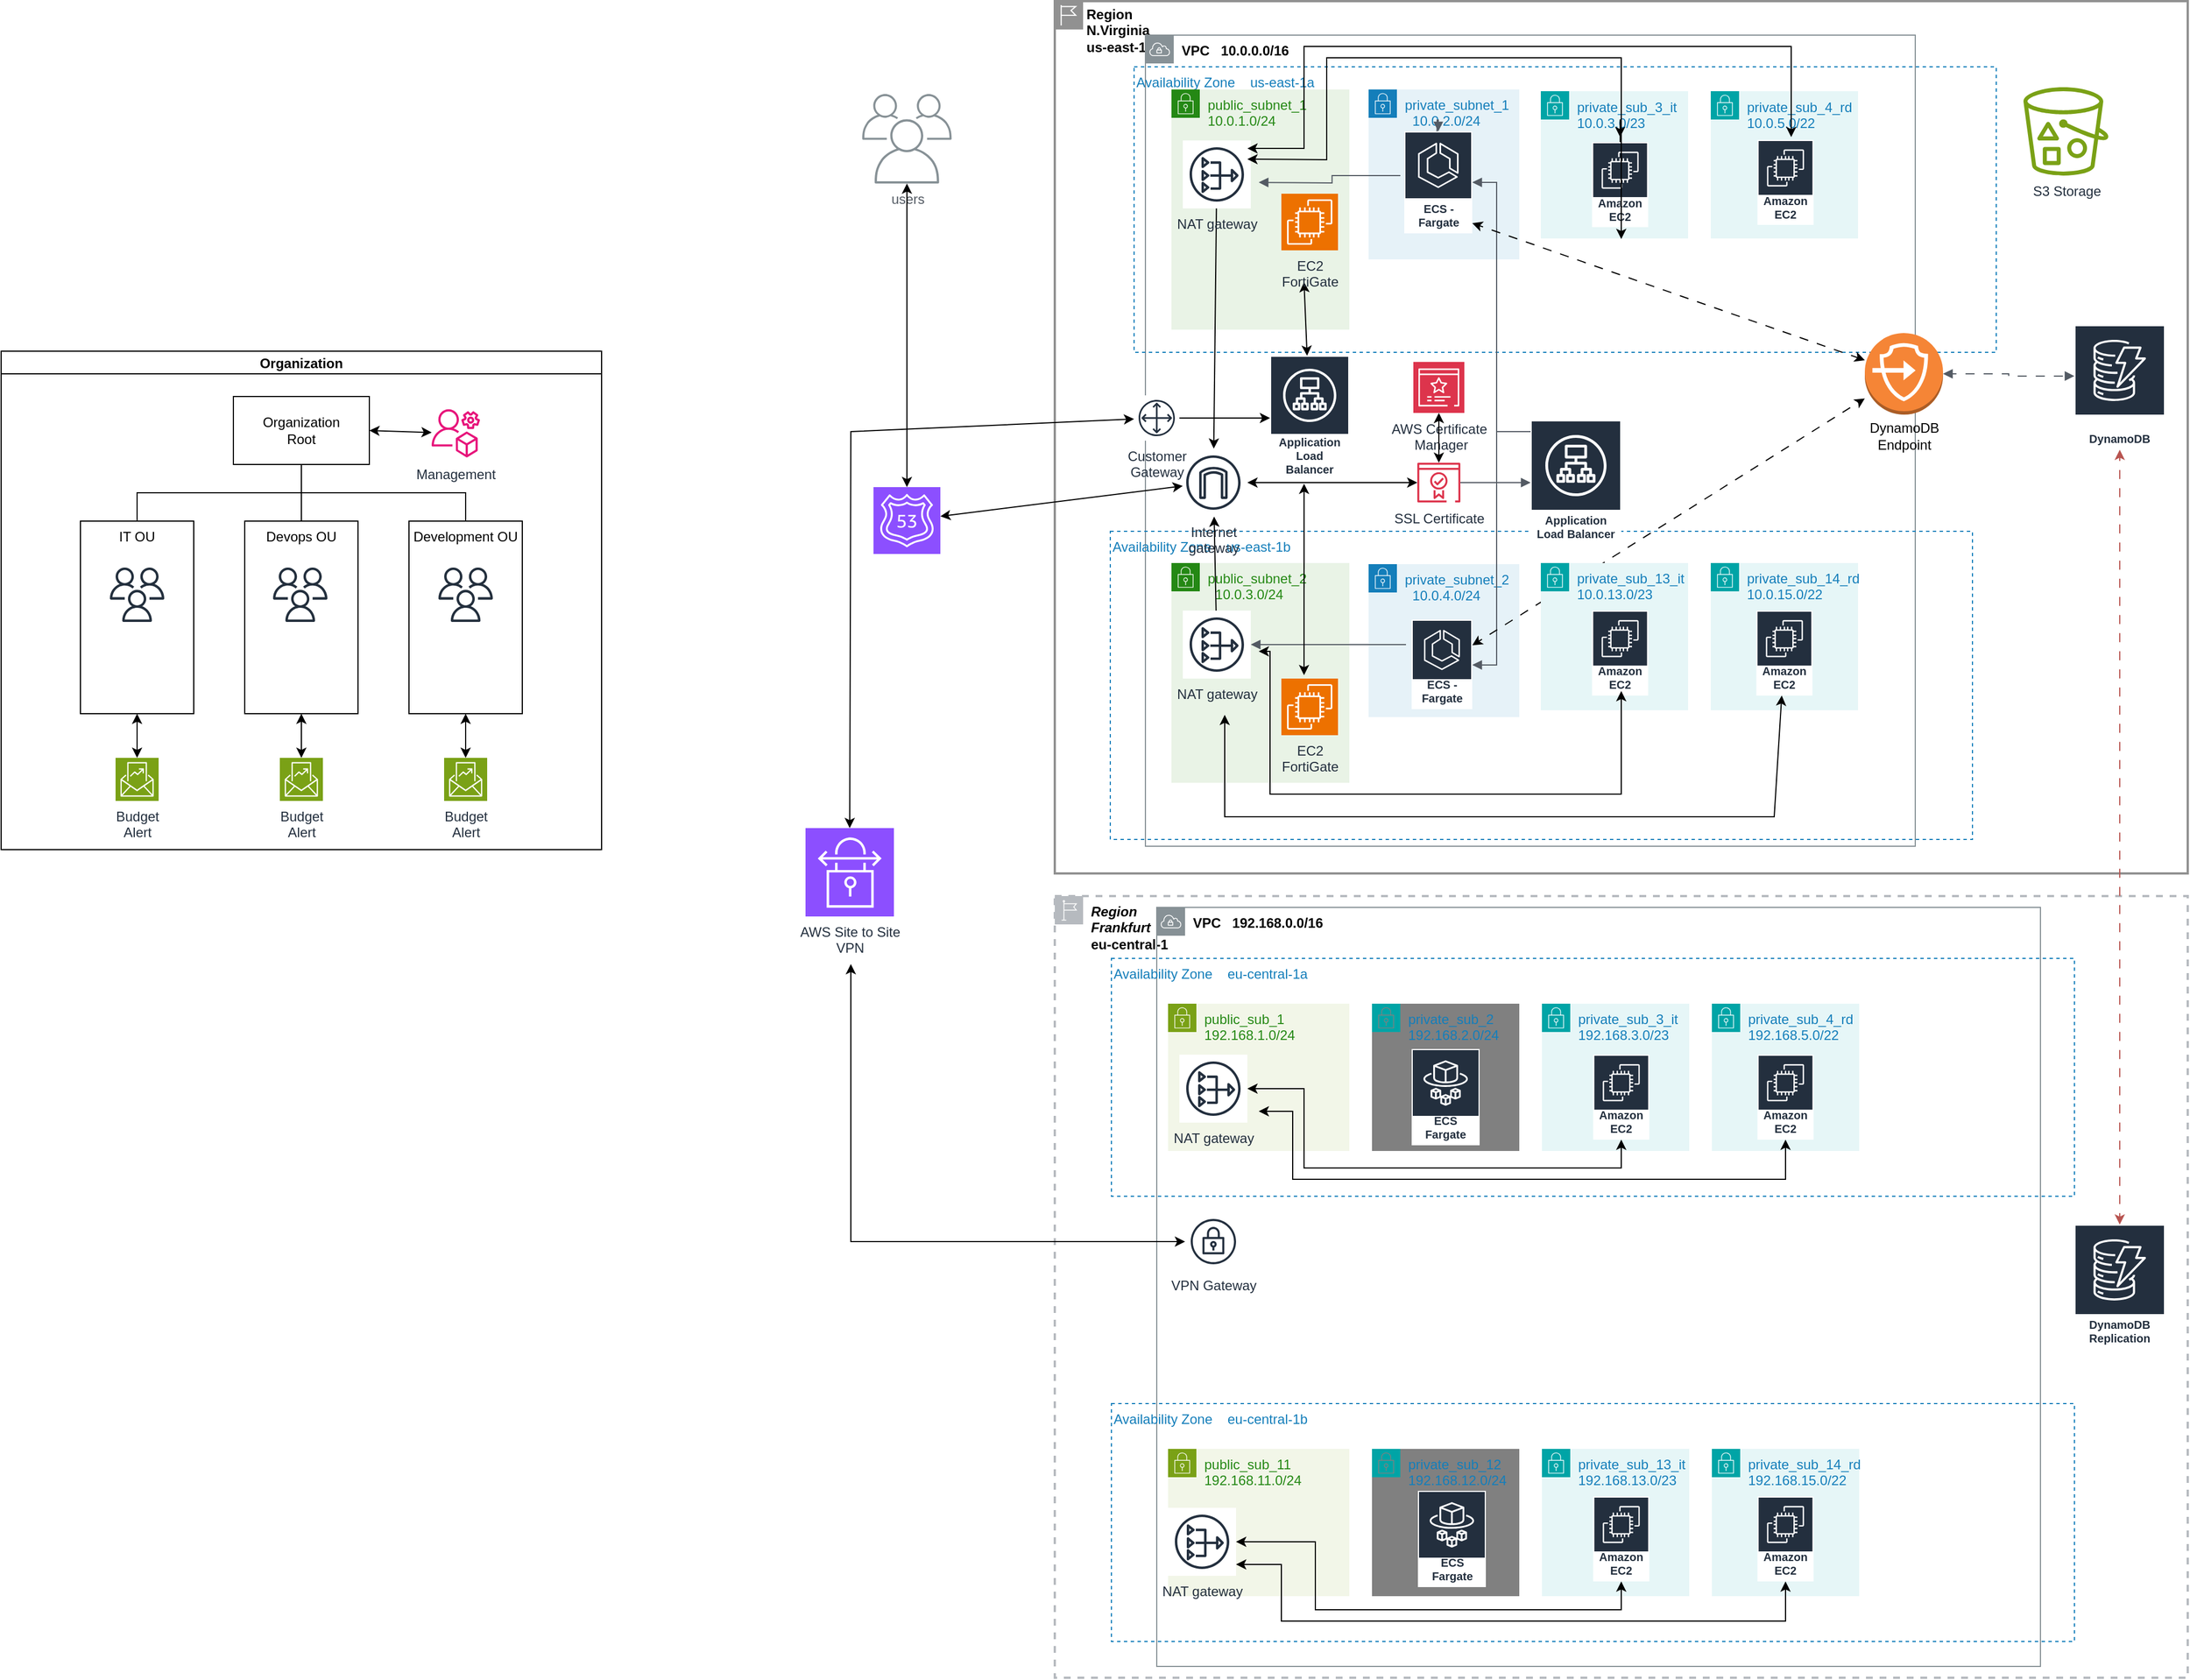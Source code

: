 <mxfile version="24.7.17">
  <diagram name="Page-1" id="aCf4mz3CWXnx07u85e5F">
    <mxGraphModel dx="3771" dy="522" grid="1" gridSize="10" guides="1" tooltips="1" connect="1" arrows="1" fold="1" page="1" pageScale="1" pageWidth="827" pageHeight="583" math="0" shadow="0">
      <root>
        <mxCell id="0" />
        <mxCell id="1" parent="0" />
        <mxCell id="VjsCKAV40tYy3i-xvCUT-1" value="&lt;i style=&quot;&quot;&gt;&lt;font color=&quot;#000000&quot;&gt;&lt;b&gt;Region&lt;/b&gt;&lt;/font&gt;&lt;/i&gt;&lt;div&gt;&lt;font color=&quot;#000000&quot;&gt;&lt;b&gt;&lt;i&gt;Frankfurt&lt;br&gt;&lt;/i&gt;&lt;/b&gt;&lt;/font&gt;&lt;div&gt;&lt;font color=&quot;#000000&quot;&gt;&lt;b&gt;eu-central-1&lt;/b&gt;&lt;/font&gt;&lt;/div&gt;&lt;/div&gt;" style="sketch=0;outlineConnect=0;gradientColor=none;html=1;whiteSpace=wrap;fontSize=12;fontStyle=0;shape=mxgraph.aws4.group;grIcon=mxgraph.aws4.group_region;strokeColor=#B6BABF;fillColor=none;verticalAlign=top;align=left;spacingLeft=30;fontColor=#B6BABF;dashed=1;strokeWidth=2;" parent="1" vertex="1">
          <mxGeometry x="-1000" y="800" width="1000" height="690" as="geometry" />
        </mxCell>
        <mxCell id="PfG5eAzSUqIu82yOrAkZ-3" value="&lt;font color=&quot;#000000&quot;&gt;&lt;b&gt;VPC&amp;nbsp; &amp;nbsp;192.168.0.0/16&lt;/b&gt;&lt;/font&gt;" style="sketch=0;outlineConnect=0;gradientColor=none;html=1;whiteSpace=wrap;fontSize=12;fontStyle=0;shape=mxgraph.aws4.group;grIcon=mxgraph.aws4.group_vpc;strokeColor=#879196;fillColor=none;verticalAlign=top;align=left;spacingLeft=30;fontColor=#879196;dashed=0;" parent="1" vertex="1">
          <mxGeometry x="-910" y="810" width="780" height="670" as="geometry" />
        </mxCell>
        <mxCell id="C3LEZmclD4hV7QYWi0aZ-1" value="&lt;b&gt;Region&lt;/b&gt;&lt;div&gt;&lt;b&gt;N.Virginia&lt;/b&gt;&lt;/div&gt;&lt;div&gt;&lt;b&gt;us-east-1&lt;/b&gt;&lt;/div&gt;" style="shape=mxgraph.ibm.box;prType=region;fontStyle=0;verticalAlign=top;align=left;spacingLeft=32;spacingTop=4;fillColor=none;rounded=0;whiteSpace=wrap;html=1;strokeColor=#919191;strokeWidth=2;dashed=0;container=1;spacing=-4;collapsible=0;expand=0;recursiveResize=0;movable=1;" parent="1" vertex="1">
          <mxGeometry x="-1000" y="10" width="1000" height="770" as="geometry" />
        </mxCell>
        <mxCell id="PfG5eAzSUqIu82yOrAkZ-2" value="&lt;font color=&quot;#000000&quot;&gt;&lt;b&gt;VPC&amp;nbsp; &amp;nbsp;10.0.0.0/16&lt;/b&gt;&lt;/font&gt;" style="sketch=0;outlineConnect=0;gradientColor=none;html=1;whiteSpace=wrap;fontSize=12;fontStyle=0;shape=mxgraph.aws4.group;grIcon=mxgraph.aws4.group_vpc;strokeColor=#879196;fillColor=none;verticalAlign=top;align=left;spacingLeft=30;fontColor=#879196;dashed=0;" parent="C3LEZmclD4hV7QYWi0aZ-1" vertex="1">
          <mxGeometry x="80" y="30" width="679.5" height="716" as="geometry" />
        </mxCell>
        <mxCell id="xbgLvKlb90F9djh4Yrgw-6" value="Availability Zone&amp;nbsp; &amp;nbsp;&amp;nbsp;us-east-1a" style="fillColor=none;strokeColor=#147EBA;dashed=1;verticalAlign=top;fontStyle=0;fontColor=#147EBA;whiteSpace=wrap;html=1;align=left;" parent="C3LEZmclD4hV7QYWi0aZ-1" vertex="1">
          <mxGeometry x="70" y="58" width="761" height="252" as="geometry" />
        </mxCell>
        <mxCell id="xbgLvKlb90F9djh4Yrgw-5" value="Availability Zone&amp;nbsp; &amp;nbsp;&amp;nbsp;us-east-1b" style="fillColor=none;strokeColor=#147EBA;dashed=1;verticalAlign=top;fontStyle=0;fontColor=#147EBA;whiteSpace=wrap;html=1;align=left;" parent="C3LEZmclD4hV7QYWi0aZ-1" vertex="1">
          <mxGeometry x="49" y="468" width="761" height="272" as="geometry" />
        </mxCell>
        <mxCell id="C3LEZmclD4hV7QYWi0aZ-3" value="Internet&#xa;gateway" style="sketch=0;outlineConnect=0;fontColor=#232F3E;gradientColor=none;strokeColor=#232F3E;fillColor=#ffffff;dashed=0;verticalLabelPosition=bottom;verticalAlign=top;align=center;html=1;fontSize=12;fontStyle=0;aspect=fixed;shape=mxgraph.aws4.resourceIcon;resIcon=mxgraph.aws4.internet_gateway;" parent="C3LEZmclD4hV7QYWi0aZ-1" vertex="1">
          <mxGeometry x="110" y="395" width="60" height="60" as="geometry" />
        </mxCell>
        <mxCell id="C3LEZmclD4hV7QYWi0aZ-4" value="Application Load Balancer" style="sketch=0;outlineConnect=0;fontColor=#232F3E;gradientColor=none;strokeColor=#ffffff;fillColor=#232F3E;dashed=0;verticalLabelPosition=middle;verticalAlign=bottom;align=center;html=1;whiteSpace=wrap;fontSize=10;fontStyle=1;spacing=3;shape=mxgraph.aws4.productIcon;prIcon=mxgraph.aws4.application_load_balancer;" parent="C3LEZmclD4hV7QYWi0aZ-1" vertex="1">
          <mxGeometry x="420" y="370.0" width="80" height="110" as="geometry" />
        </mxCell>
        <mxCell id="C3LEZmclD4hV7QYWi0aZ-5" value="public_subnet_1&amp;nbsp; &amp;nbsp; 10.0.1.0/24" style="points=[[0,0],[0.25,0],[0.5,0],[0.75,0],[1,0],[1,0.25],[1,0.5],[1,0.75],[1,1],[0.75,1],[0.5,1],[0.25,1],[0,1],[0,0.75],[0,0.5],[0,0.25]];outlineConnect=0;gradientColor=none;html=1;whiteSpace=wrap;fontSize=12;fontStyle=0;container=1;pointerEvents=0;collapsible=0;recursiveResize=0;shape=mxgraph.aws4.group;grIcon=mxgraph.aws4.group_security_group;grStroke=0;strokeColor=#248814;fillColor=#E9F3E6;verticalAlign=top;align=left;spacingLeft=30;fontColor=#248814;dashed=0;" parent="C3LEZmclD4hV7QYWi0aZ-1" vertex="1">
          <mxGeometry x="103" y="78" width="157" height="212" as="geometry" />
        </mxCell>
        <mxCell id="C3LEZmclD4hV7QYWi0aZ-6" value="public_subnet_2&amp;nbsp; &amp;nbsp;&amp;nbsp;10.0.3.0/24" style="points=[[0,0],[0.25,0],[0.5,0],[0.75,0],[1,0],[1,0.25],[1,0.5],[1,0.75],[1,1],[0.75,1],[0.5,1],[0.25,1],[0,1],[0,0.75],[0,0.5],[0,0.25]];outlineConnect=0;gradientColor=none;html=1;whiteSpace=wrap;fontSize=12;fontStyle=0;container=1;pointerEvents=0;collapsible=0;recursiveResize=0;shape=mxgraph.aws4.group;grIcon=mxgraph.aws4.group_security_group;grStroke=0;strokeColor=#248814;fillColor=#E9F3E6;verticalAlign=top;align=left;spacingLeft=30;fontColor=#248814;dashed=0;" parent="C3LEZmclD4hV7QYWi0aZ-1" vertex="1">
          <mxGeometry x="103" y="496" width="157" height="194" as="geometry" />
        </mxCell>
        <mxCell id="uG7PctHWA6_8P8IfKlzv-1" value="EC2&lt;div&gt;FortiGate&lt;/div&gt;" style="sketch=0;points=[[0,0,0],[0.25,0,0],[0.5,0,0],[0.75,0,0],[1,0,0],[0,1,0],[0.25,1,0],[0.5,1,0],[0.75,1,0],[1,1,0],[0,0.25,0],[0,0.5,0],[0,0.75,0],[1,0.25,0],[1,0.5,0],[1,0.75,0]];outlineConnect=0;fontColor=#232F3E;fillColor=#ED7100;strokeColor=#ffffff;dashed=0;verticalLabelPosition=bottom;verticalAlign=top;align=center;html=1;fontSize=12;fontStyle=0;aspect=fixed;shape=mxgraph.aws4.resourceIcon;resIcon=mxgraph.aws4.ec2;" parent="C3LEZmclD4hV7QYWi0aZ-6" vertex="1">
          <mxGeometry x="97" y="102" width="50" height="50" as="geometry" />
        </mxCell>
        <mxCell id="C3LEZmclD4hV7QYWi0aZ-9" value="private_subnet_1&amp;nbsp; &amp;nbsp;&amp;nbsp;10.0.2.0/24" style="points=[[0,0],[0.25,0],[0.5,0],[0.75,0],[1,0],[1,0.25],[1,0.5],[1,0.75],[1,1],[0.75,1],[0.5,1],[0.25,1],[0,1],[0,0.75],[0,0.5],[0,0.25]];outlineConnect=0;gradientColor=none;html=1;whiteSpace=wrap;fontSize=12;fontStyle=0;container=1;pointerEvents=0;collapsible=0;recursiveResize=0;shape=mxgraph.aws4.group;grIcon=mxgraph.aws4.group_security_group;grStroke=0;strokeColor=#147EBA;fillColor=#E6F2F8;verticalAlign=top;align=left;spacingLeft=30;fontColor=#147EBA;dashed=0;" parent="C3LEZmclD4hV7QYWi0aZ-1" vertex="1">
          <mxGeometry x="277" y="78" width="133" height="150" as="geometry" />
        </mxCell>
        <mxCell id="C3LEZmclD4hV7QYWi0aZ-24" value="" style="edgeStyle=orthogonalEdgeStyle;html=1;endArrow=none;elbow=vertical;startArrow=block;startFill=1;strokeColor=#545B64;rounded=0;" parent="C3LEZmclD4hV7QYWi0aZ-9" source="C3LEZmclD4hV7QYWi0aZ-10" edge="1">
          <mxGeometry width="100" relative="1" as="geometry">
            <mxPoint x="-90" y="64.5" as="sourcePoint" />
            <mxPoint x="60" y="64.5" as="targetPoint" />
            <Array as="points" />
          </mxGeometry>
        </mxCell>
        <mxCell id="C3LEZmclD4hV7QYWi0aZ-10" value="ECS - Fargate" style="sketch=0;outlineConnect=0;fontColor=#232F3E;gradientColor=none;strokeColor=#ffffff;fillColor=#232F3E;dashed=0;verticalLabelPosition=middle;verticalAlign=bottom;align=center;html=1;whiteSpace=wrap;fontSize=10;fontStyle=1;spacing=3;shape=mxgraph.aws4.productIcon;prIcon=mxgraph.aws4.ecs;" parent="C3LEZmclD4hV7QYWi0aZ-9" vertex="1">
          <mxGeometry x="31.5" y="37" width="60" height="90" as="geometry" />
        </mxCell>
        <mxCell id="C3LEZmclD4hV7QYWi0aZ-11" value="DynamoDB" style="sketch=0;outlineConnect=0;fontColor=#232F3E;gradientColor=none;strokeColor=#ffffff;fillColor=#232F3E;dashed=0;verticalLabelPosition=middle;verticalAlign=bottom;align=center;html=1;whiteSpace=wrap;fontSize=10;fontStyle=1;spacing=3;shape=mxgraph.aws4.productIcon;prIcon=mxgraph.aws4.dynamodb;" parent="C3LEZmclD4hV7QYWi0aZ-1" vertex="1">
          <mxGeometry x="900" y="286" width="80" height="110" as="geometry" />
        </mxCell>
        <mxCell id="C3LEZmclD4hV7QYWi0aZ-14" value="" style="group" parent="C3LEZmclD4hV7QYWi0aZ-1" vertex="1" connectable="0">
          <mxGeometry x="715" y="293" width="69" height="106" as="geometry" />
        </mxCell>
        <mxCell id="C3LEZmclD4hV7QYWi0aZ-12" value="" style="outlineConnect=0;dashed=0;verticalLabelPosition=bottom;verticalAlign=top;align=center;html=1;shape=mxgraph.aws3.endpoints;fillColor=#F58536;gradientColor=none;" parent="C3LEZmclD4hV7QYWi0aZ-14" vertex="1">
          <mxGeometry width="69" height="72" as="geometry" />
        </mxCell>
        <mxCell id="C3LEZmclD4hV7QYWi0aZ-13" value="DynamoDB Endpoint" style="text;html=1;strokeColor=none;fillColor=none;align=center;verticalAlign=middle;whiteSpace=wrap;rounded=0;" parent="C3LEZmclD4hV7QYWi0aZ-14" vertex="1">
          <mxGeometry x="4.5" y="76" width="60" height="30" as="geometry" />
        </mxCell>
        <mxCell id="C3LEZmclD4hV7QYWi0aZ-15" value="private_subnet_2&amp;nbsp; &amp;nbsp;&amp;nbsp;10.0.4.0/24" style="points=[[0,0],[0.25,0],[0.5,0],[0.75,0],[1,0],[1,0.25],[1,0.5],[1,0.75],[1,1],[0.75,1],[0.5,1],[0.25,1],[0,1],[0,0.75],[0,0.5],[0,0.25]];outlineConnect=0;gradientColor=none;html=1;whiteSpace=wrap;fontSize=12;fontStyle=0;container=1;pointerEvents=0;collapsible=0;recursiveResize=0;shape=mxgraph.aws4.group;grIcon=mxgraph.aws4.group_security_group;grStroke=0;strokeColor=#147EBA;fillColor=#E6F2F8;verticalAlign=top;align=left;spacingLeft=30;fontColor=#147EBA;dashed=0;" parent="C3LEZmclD4hV7QYWi0aZ-1" vertex="1">
          <mxGeometry x="277" y="497" width="133" height="135" as="geometry" />
        </mxCell>
        <mxCell id="C3LEZmclD4hV7QYWi0aZ-16" value="ECS - Fargate" style="sketch=0;outlineConnect=0;fontColor=#232F3E;gradientColor=none;strokeColor=#ffffff;fillColor=#232F3E;dashed=0;verticalLabelPosition=middle;verticalAlign=bottom;align=center;html=1;whiteSpace=wrap;fontSize=10;fontStyle=1;spacing=3;shape=mxgraph.aws4.productIcon;prIcon=mxgraph.aws4.ecs;" parent="C3LEZmclD4hV7QYWi0aZ-15" vertex="1">
          <mxGeometry x="38" y="49" width="53.5" height="79" as="geometry" />
        </mxCell>
        <mxCell id="C3LEZmclD4hV7QYWi0aZ-19" value="" style="edgeStyle=orthogonalEdgeStyle;html=1;endArrow=block;elbow=vertical;startArrow=none;endFill=1;strokeColor=#545B64;rounded=0;" parent="C3LEZmclD4hV7QYWi0aZ-1" source="xbgLvKlb90F9djh4Yrgw-1" target="C3LEZmclD4hV7QYWi0aZ-4" edge="1">
          <mxGeometry width="100" relative="1" as="geometry">
            <mxPoint x="230" y="283" as="sourcePoint" />
            <mxPoint x="190" y="270" as="targetPoint" />
          </mxGeometry>
        </mxCell>
        <mxCell id="C3LEZmclD4hV7QYWi0aZ-20" value="" style="edgeStyle=orthogonalEdgeStyle;html=1;endArrow=block;elbow=vertical;startArrow=none;endFill=1;strokeColor=#545B64;rounded=0;" parent="C3LEZmclD4hV7QYWi0aZ-1" source="C3LEZmclD4hV7QYWi0aZ-4" target="C3LEZmclD4hV7QYWi0aZ-10" edge="1">
          <mxGeometry width="100" relative="1" as="geometry">
            <mxPoint x="280" y="269.5" as="sourcePoint" />
            <mxPoint x="380" y="269.5" as="targetPoint" />
            <Array as="points">
              <mxPoint x="390" y="380" />
              <mxPoint x="390" y="160" />
            </Array>
          </mxGeometry>
        </mxCell>
        <mxCell id="C3LEZmclD4hV7QYWi0aZ-21" value="" style="edgeStyle=orthogonalEdgeStyle;html=1;endArrow=block;elbow=vertical;startArrow=none;endFill=1;strokeColor=#545B64;rounded=0;" parent="C3LEZmclD4hV7QYWi0aZ-1" source="C3LEZmclD4hV7QYWi0aZ-4" target="C3LEZmclD4hV7QYWi0aZ-16" edge="1">
          <mxGeometry width="100" relative="1" as="geometry">
            <mxPoint x="522.5" y="386" as="sourcePoint" />
            <mxPoint x="390" y="497" as="targetPoint" />
            <Array as="points">
              <mxPoint x="390" y="380" />
              <mxPoint x="390" y="586" />
            </Array>
          </mxGeometry>
        </mxCell>
        <mxCell id="C3LEZmclD4hV7QYWi0aZ-23" value="" style="edgeStyle=orthogonalEdgeStyle;html=1;endArrow=none;elbow=vertical;startArrow=block;startFill=1;strokeColor=#545B64;rounded=0;" parent="C3LEZmclD4hV7QYWi0aZ-1" source="C3LEZmclD4hV7QYWi0aZ-8" edge="1">
          <mxGeometry width="100" relative="1" as="geometry">
            <mxPoint x="248" y="568" as="sourcePoint" />
            <mxPoint x="310" y="568" as="targetPoint" />
            <Array as="points" />
          </mxGeometry>
        </mxCell>
        <mxCell id="C3LEZmclD4hV7QYWi0aZ-29" value="" style="endArrow=classic;startArrow=classic;html=1;rounded=0;flowAnimation=1;" parent="C3LEZmclD4hV7QYWi0aZ-1" source="C3LEZmclD4hV7QYWi0aZ-16" target="C3LEZmclD4hV7QYWi0aZ-12" edge="1">
          <mxGeometry width="50" height="50" relative="1" as="geometry">
            <mxPoint x="500" y="267.5" as="sourcePoint" />
            <mxPoint x="580" y="313" as="targetPoint" />
          </mxGeometry>
        </mxCell>
        <mxCell id="C3LEZmclD4hV7QYWi0aZ-30" value="" style="edgeStyle=orthogonalEdgeStyle;html=1;endArrow=block;elbow=vertical;startArrow=block;startFill=1;endFill=1;strokeColor=#545B64;rounded=0;entryX=0;entryY=0.409;entryDx=0;entryDy=0;entryPerimeter=0;exitX=1;exitY=0.5;exitDx=0;exitDy=0;exitPerimeter=0;flowAnimation=1;" parent="C3LEZmclD4hV7QYWi0aZ-1" source="C3LEZmclD4hV7QYWi0aZ-12" target="C3LEZmclD4hV7QYWi0aZ-11" edge="1">
          <mxGeometry width="100" relative="1" as="geometry">
            <mxPoint x="640" y="290" as="sourcePoint" />
            <mxPoint x="700" y="290" as="targetPoint" />
          </mxGeometry>
        </mxCell>
        <mxCell id="C3LEZmclD4hV7QYWi0aZ-28" value="" style="endArrow=classic;startArrow=classic;html=1;rounded=0;exitX=1;exitY=0.9;exitDx=0;exitDy=0;exitPerimeter=0;flowAnimation=1;" parent="C3LEZmclD4hV7QYWi0aZ-1" source="C3LEZmclD4hV7QYWi0aZ-10" target="C3LEZmclD4hV7QYWi0aZ-12" edge="1">
          <mxGeometry width="50" height="50" relative="1" as="geometry">
            <mxPoint x="490" y="220" as="sourcePoint" />
            <mxPoint x="540" y="170" as="targetPoint" />
          </mxGeometry>
        </mxCell>
        <mxCell id="C3LEZmclD4hV7QYWi0aZ-27" value="" style="endArrow=classic;html=1;rounded=0;" parent="C3LEZmclD4hV7QYWi0aZ-1" source="C3LEZmclD4hV7QYWi0aZ-8" target="C3LEZmclD4hV7QYWi0aZ-3" edge="1">
          <mxGeometry width="50" height="50" relative="1" as="geometry">
            <mxPoint x="200" y="410" as="sourcePoint" />
            <mxPoint x="250" y="360" as="targetPoint" />
          </mxGeometry>
        </mxCell>
        <mxCell id="C3LEZmclD4hV7QYWi0aZ-26" value="" style="endArrow=classic;html=1;rounded=0;" parent="C3LEZmclD4hV7QYWi0aZ-1" source="C3LEZmclD4hV7QYWi0aZ-7" target="C3LEZmclD4hV7QYWi0aZ-3" edge="1">
          <mxGeometry width="50" height="50" relative="1" as="geometry">
            <mxPoint x="200" y="166.25" as="sourcePoint" />
            <mxPoint x="110" y="143.75" as="targetPoint" />
          </mxGeometry>
        </mxCell>
        <mxCell id="xbgLvKlb90F9djh4Yrgw-1" value="SSL Certificate" style="sketch=0;outlineConnect=0;fontColor=#232F3E;gradientColor=none;fillColor=#DD344C;strokeColor=none;dashed=0;verticalLabelPosition=bottom;verticalAlign=top;align=center;html=1;fontSize=12;fontStyle=0;aspect=fixed;pointerEvents=1;shape=mxgraph.aws4.certificate_manager_2;" parent="C3LEZmclD4hV7QYWi0aZ-1" vertex="1">
          <mxGeometry x="320" y="407.46" width="38" height="35.08" as="geometry" />
        </mxCell>
        <mxCell id="xbgLvKlb90F9djh4Yrgw-3" value="" style="endArrow=classic;startArrow=classic;html=1;rounded=0;" parent="C3LEZmclD4hV7QYWi0aZ-1" source="xbgLvKlb90F9djh4Yrgw-1" target="C3LEZmclD4hV7QYWi0aZ-3" edge="1">
          <mxGeometry width="50" height="50" relative="1" as="geometry">
            <mxPoint x="120" y="355" as="sourcePoint" />
            <mxPoint x="-20" y="675" as="targetPoint" />
          </mxGeometry>
        </mxCell>
        <mxCell id="xbgLvKlb90F9djh4Yrgw-2" value="AWS Certificate&lt;div&gt;&amp;nbsp;Manager&lt;/div&gt;" style="sketch=0;points=[[0,0,0],[0.25,0,0],[0.5,0,0],[0.75,0,0],[1,0,0],[0,1,0],[0.25,1,0],[0.5,1,0],[0.75,1,0],[1,1,0],[0,0.25,0],[0,0.5,0],[0,0.75,0],[1,0.25,0],[1,0.5,0],[1,0.75,0]];outlineConnect=0;fontColor=#232F3E;fillColor=#DD344C;strokeColor=#ffffff;dashed=0;verticalLabelPosition=bottom;verticalAlign=top;align=center;html=1;fontSize=12;fontStyle=0;aspect=fixed;shape=mxgraph.aws4.resourceIcon;resIcon=mxgraph.aws4.certificate_manager_3;" parent="C3LEZmclD4hV7QYWi0aZ-1" vertex="1">
          <mxGeometry x="316.5" y="318.5" width="45" height="45" as="geometry" />
        </mxCell>
        <mxCell id="xbgLvKlb90F9djh4Yrgw-4" value="" style="endArrow=classic;startArrow=classic;html=1;rounded=0;" parent="C3LEZmclD4hV7QYWi0aZ-1" source="xbgLvKlb90F9djh4Yrgw-2" target="xbgLvKlb90F9djh4Yrgw-1" edge="1">
          <mxGeometry width="50" height="50" relative="1" as="geometry">
            <mxPoint x="409" y="458" as="sourcePoint" />
            <mxPoint x="459" y="408" as="targetPoint" />
          </mxGeometry>
        </mxCell>
        <mxCell id="VjsCKAV40tYy3i-xvCUT-4" value="S3 Storage" style="sketch=0;outlineConnect=0;fontColor=#232F3E;gradientColor=none;fillColor=#7AA116;strokeColor=none;dashed=0;verticalLabelPosition=bottom;verticalAlign=top;align=center;html=1;fontSize=12;fontStyle=0;aspect=fixed;pointerEvents=1;shape=mxgraph.aws4.bucket_with_objects;" parent="C3LEZmclD4hV7QYWi0aZ-1" vertex="1">
          <mxGeometry x="855" y="76" width="75" height="78" as="geometry" />
        </mxCell>
        <mxCell id="C3LEZmclD4hV7QYWi0aZ-7" value="NAT gateway" style="sketch=0;outlineConnect=0;fontColor=#232F3E;gradientColor=none;strokeColor=#232F3E;fillColor=#ffffff;dashed=0;verticalLabelPosition=bottom;verticalAlign=top;align=center;html=1;fontSize=12;fontStyle=0;aspect=fixed;shape=mxgraph.aws4.resourceIcon;resIcon=mxgraph.aws4.nat_gateway;" parent="C3LEZmclD4hV7QYWi0aZ-1" vertex="1">
          <mxGeometry x="113" y="123" width="60" height="60" as="geometry" />
        </mxCell>
        <mxCell id="C3LEZmclD4hV7QYWi0aZ-8" value="NAT gateway" style="sketch=0;outlineConnect=0;fontColor=#232F3E;gradientColor=none;strokeColor=#232F3E;fillColor=#ffffff;dashed=0;verticalLabelPosition=bottom;verticalAlign=top;align=center;html=1;fontSize=12;fontStyle=0;aspect=fixed;shape=mxgraph.aws4.resourceIcon;resIcon=mxgraph.aws4.nat_gateway;" parent="C3LEZmclD4hV7QYWi0aZ-1" vertex="1">
          <mxGeometry x="113" y="538" width="60" height="60" as="geometry" />
        </mxCell>
        <mxCell id="PfG5eAzSUqIu82yOrAkZ-40" value="" style="edgeStyle=orthogonalEdgeStyle;html=1;endArrow=none;elbow=vertical;startArrow=block;startFill=1;strokeColor=#545B64;rounded=0;entryX=-0.058;entryY=0.433;entryDx=0;entryDy=0;entryPerimeter=0;" parent="C3LEZmclD4hV7QYWi0aZ-1" target="C3LEZmclD4hV7QYWi0aZ-10" edge="1">
          <mxGeometry width="100" relative="1" as="geometry">
            <mxPoint x="180" y="160" as="sourcePoint" />
            <mxPoint x="-386" y="264.5" as="targetPoint" />
            <Array as="points" />
          </mxGeometry>
        </mxCell>
        <mxCell id="PfG5eAzSUqIu82yOrAkZ-41" value="private_&lt;span style=&quot;background-color: initial;&quot;&gt;sub_3_it&lt;/span&gt;&lt;div&gt;&lt;span style=&quot;background-color: initial;&quot;&gt;10.0.3.0/23&lt;/span&gt;&lt;/div&gt;" style="points=[[0,0],[0.25,0],[0.5,0],[0.75,0],[1,0],[1,0.25],[1,0.5],[1,0.75],[1,1],[0.75,1],[0.5,1],[0.25,1],[0,1],[0,0.75],[0,0.5],[0,0.25]];outlineConnect=0;gradientColor=none;html=1;whiteSpace=wrap;fontSize=12;fontStyle=0;container=1;pointerEvents=0;collapsible=0;recursiveResize=0;shape=mxgraph.aws4.group;grIcon=mxgraph.aws4.group_security_group;grStroke=0;strokeColor=#00A4A6;fillColor=#E6F6F7;verticalAlign=top;align=left;spacingLeft=30;fontColor=#147EBA;dashed=0;" parent="C3LEZmclD4hV7QYWi0aZ-1" vertex="1">
          <mxGeometry x="429" y="79.5" width="130" height="130" as="geometry" />
        </mxCell>
        <mxCell id="q57FI48n1KO1iqumZ_LE-8" style="edgeStyle=orthogonalEdgeStyle;rounded=0;orthogonalLoop=1;jettySize=auto;html=1;" parent="PfG5eAzSUqIu82yOrAkZ-41" source="PfG5eAzSUqIu82yOrAkZ-42" edge="1">
          <mxGeometry relative="1" as="geometry">
            <mxPoint x="70" y="40.5" as="targetPoint" />
          </mxGeometry>
        </mxCell>
        <mxCell id="PfG5eAzSUqIu82yOrAkZ-42" value="Amazon EC2" style="sketch=0;outlineConnect=0;fontColor=#232F3E;gradientColor=none;strokeColor=#ffffff;fillColor=#232F3E;dashed=0;verticalLabelPosition=middle;verticalAlign=bottom;align=center;html=1;whiteSpace=wrap;fontSize=10;fontStyle=1;spacing=3;shape=mxgraph.aws4.productIcon;prIcon=mxgraph.aws4.ec2;" parent="PfG5eAzSUqIu82yOrAkZ-41" vertex="1">
          <mxGeometry x="45.25" y="45" width="49.5" height="75" as="geometry" />
        </mxCell>
        <mxCell id="PfG5eAzSUqIu82yOrAkZ-43" value="private_&lt;span style=&quot;background-color: initial;&quot;&gt;sub_4_rd&lt;/span&gt;&lt;div&gt;&lt;span style=&quot;background-color: initial;&quot;&gt;10.0.5.0/22&lt;/span&gt;&lt;/div&gt;" style="points=[[0,0],[0.25,0],[0.5,0],[0.75,0],[1,0],[1,0.25],[1,0.5],[1,0.75],[1,1],[0.75,1],[0.5,1],[0.25,1],[0,1],[0,0.75],[0,0.5],[0,0.25]];outlineConnect=0;gradientColor=none;html=1;whiteSpace=wrap;fontSize=12;fontStyle=0;container=1;pointerEvents=0;collapsible=0;recursiveResize=0;shape=mxgraph.aws4.group;grIcon=mxgraph.aws4.group_security_group;grStroke=0;strokeColor=#00A4A6;fillColor=#E6F6F7;verticalAlign=top;align=left;spacingLeft=30;fontColor=#147EBA;dashed=0;" parent="C3LEZmclD4hV7QYWi0aZ-1" vertex="1">
          <mxGeometry x="579" y="79.5" width="130" height="130" as="geometry" />
        </mxCell>
        <mxCell id="PfG5eAzSUqIu82yOrAkZ-56" value="Amazon EC2" style="sketch=0;outlineConnect=0;fontColor=#232F3E;gradientColor=none;strokeColor=#ffffff;fillColor=#232F3E;dashed=0;verticalLabelPosition=middle;verticalAlign=bottom;align=center;html=1;whiteSpace=wrap;fontSize=10;fontStyle=1;spacing=3;shape=mxgraph.aws4.productIcon;prIcon=mxgraph.aws4.ec2;" parent="PfG5eAzSUqIu82yOrAkZ-43" vertex="1">
          <mxGeometry x="41.25" y="43" width="49.5" height="75" as="geometry" />
        </mxCell>
        <mxCell id="PfG5eAzSUqIu82yOrAkZ-44" value="private_sub_13_it&lt;div&gt;10.0.13.0/23&lt;/div&gt;" style="points=[[0,0],[0.25,0],[0.5,0],[0.75,0],[1,0],[1,0.25],[1,0.5],[1,0.75],[1,1],[0.75,1],[0.5,1],[0.25,1],[0,1],[0,0.75],[0,0.5],[0,0.25]];outlineConnect=0;gradientColor=none;html=1;whiteSpace=wrap;fontSize=12;fontStyle=0;container=1;pointerEvents=0;collapsible=0;recursiveResize=0;shape=mxgraph.aws4.group;grIcon=mxgraph.aws4.group_security_group;grStroke=0;strokeColor=#00A4A6;fillColor=#E6F6F7;verticalAlign=top;align=left;spacingLeft=30;fontColor=#147EBA;dashed=0;" parent="C3LEZmclD4hV7QYWi0aZ-1" vertex="1">
          <mxGeometry x="429" y="496" width="130" height="130" as="geometry" />
        </mxCell>
        <mxCell id="PfG5eAzSUqIu82yOrAkZ-45" value="Amazon EC2" style="sketch=0;outlineConnect=0;fontColor=#232F3E;gradientColor=none;strokeColor=#ffffff;fillColor=#232F3E;dashed=0;verticalLabelPosition=middle;verticalAlign=bottom;align=center;html=1;whiteSpace=wrap;fontSize=10;fontStyle=1;spacing=3;shape=mxgraph.aws4.productIcon;prIcon=mxgraph.aws4.ec2;" parent="PfG5eAzSUqIu82yOrAkZ-44" vertex="1">
          <mxGeometry x="45.25" y="42" width="49.5" height="75" as="geometry" />
        </mxCell>
        <mxCell id="PfG5eAzSUqIu82yOrAkZ-46" value="private_&lt;span style=&quot;background-color: initial;&quot;&gt;sub_14_rd&lt;/span&gt;&lt;div&gt;&lt;span style=&quot;background-color: initial;&quot;&gt;10.0.15.0/22&lt;/span&gt;&lt;/div&gt;" style="points=[[0,0],[0.25,0],[0.5,0],[0.75,0],[1,0],[1,0.25],[1,0.5],[1,0.75],[1,1],[0.75,1],[0.5,1],[0.25,1],[0,1],[0,0.75],[0,0.5],[0,0.25]];outlineConnect=0;gradientColor=none;html=1;whiteSpace=wrap;fontSize=12;fontStyle=0;container=1;pointerEvents=0;collapsible=0;recursiveResize=0;shape=mxgraph.aws4.group;grIcon=mxgraph.aws4.group_security_group;grStroke=0;strokeColor=#00A4A6;fillColor=#E6F6F7;verticalAlign=top;align=left;spacingLeft=30;fontColor=#147EBA;dashed=0;" parent="C3LEZmclD4hV7QYWi0aZ-1" vertex="1">
          <mxGeometry x="579" y="496" width="130" height="130" as="geometry" />
        </mxCell>
        <mxCell id="PfG5eAzSUqIu82yOrAkZ-47" value="Amazon EC2" style="sketch=0;outlineConnect=0;fontColor=#232F3E;gradientColor=none;strokeColor=#ffffff;fillColor=#232F3E;dashed=0;verticalLabelPosition=middle;verticalAlign=bottom;align=center;html=1;whiteSpace=wrap;fontSize=10;fontStyle=1;spacing=3;shape=mxgraph.aws4.productIcon;prIcon=mxgraph.aws4.ec2;" parent="PfG5eAzSUqIu82yOrAkZ-46" vertex="1">
          <mxGeometry x="40.25" y="42" width="49.5" height="75" as="geometry" />
        </mxCell>
        <mxCell id="PfG5eAzSUqIu82yOrAkZ-49" value="Customer&lt;br&gt;Gateway" style="sketch=0;outlineConnect=0;fontColor=#232F3E;gradientColor=none;strokeColor=#232F3E;fillColor=#ffffff;dashed=0;verticalLabelPosition=bottom;verticalAlign=top;align=center;html=1;fontSize=12;fontStyle=0;aspect=fixed;shape=mxgraph.aws4.resourceIcon;resIcon=mxgraph.aws4.customer_gateway;" parent="C3LEZmclD4hV7QYWi0aZ-1" vertex="1">
          <mxGeometry x="70" y="348" width="40" height="40" as="geometry" />
        </mxCell>
        <mxCell id="05DJVi1TkWHC4ERA7Z5K-4" value="&lt;div&gt;&lt;br&gt;&lt;/div&gt;Application Load Balancer" style="sketch=0;outlineConnect=0;fontColor=#232F3E;gradientColor=none;strokeColor=#ffffff;fillColor=#232F3E;dashed=0;verticalLabelPosition=middle;verticalAlign=bottom;align=center;html=1;whiteSpace=wrap;fontSize=10;fontStyle=1;spacing=3;shape=mxgraph.aws4.productIcon;prIcon=mxgraph.aws4.application_load_balancer;" parent="C3LEZmclD4hV7QYWi0aZ-1" vertex="1">
          <mxGeometry x="190" y="313" width="70" height="110" as="geometry" />
        </mxCell>
        <mxCell id="05DJVi1TkWHC4ERA7Z5K-5" value="" style="endArrow=classic;html=1;rounded=0;exitX=1;exitY=0.5;exitDx=0;exitDy=0;exitPerimeter=0;" parent="C3LEZmclD4hV7QYWi0aZ-1" source="PfG5eAzSUqIu82yOrAkZ-49" target="05DJVi1TkWHC4ERA7Z5K-4" edge="1">
          <mxGeometry width="50" height="50" relative="1" as="geometry">
            <mxPoint x="100" y="596" as="sourcePoint" />
            <mxPoint x="150" y="366" as="targetPoint" />
          </mxGeometry>
        </mxCell>
        <mxCell id="05DJVi1TkWHC4ERA7Z5K-10" value="" style="endArrow=classic;startArrow=classic;html=1;rounded=0;entryX=0.5;entryY=1;entryDx=0;entryDy=0;entryPerimeter=0;" parent="C3LEZmclD4hV7QYWi0aZ-1" source="05DJVi1TkWHC4ERA7Z5K-4" edge="1">
          <mxGeometry width="50" height="50" relative="1" as="geometry">
            <mxPoint x="100" y="696" as="sourcePoint" />
            <mxPoint x="220" y="248" as="targetPoint" />
          </mxGeometry>
        </mxCell>
        <mxCell id="05DJVi1TkWHC4ERA7Z5K-11" value="" style="endArrow=classic;startArrow=classic;html=1;rounded=0;entryX=0.429;entryY=1.027;entryDx=0;entryDy=0;entryPerimeter=0;" parent="C3LEZmclD4hV7QYWi0aZ-1" target="05DJVi1TkWHC4ERA7Z5K-4" edge="1">
          <mxGeometry width="50" height="50" relative="1" as="geometry">
            <mxPoint x="220.005" y="595" as="sourcePoint" />
            <mxPoint x="150" y="646" as="targetPoint" />
          </mxGeometry>
        </mxCell>
        <mxCell id="uG7PctHWA6_8P8IfKlzv-2" value="EC2&lt;div&gt;FortiGate&lt;/div&gt;" style="sketch=0;points=[[0,0,0],[0.25,0,0],[0.5,0,0],[0.75,0,0],[1,0,0],[0,1,0],[0.25,1,0],[0.5,1,0],[0.75,1,0],[1,1,0],[0,0.25,0],[0,0.5,0],[0,0.75,0],[1,0.25,0],[1,0.5,0],[1,0.75,0]];outlineConnect=0;fontColor=#232F3E;fillColor=#ED7100;strokeColor=#ffffff;dashed=0;verticalLabelPosition=bottom;verticalAlign=top;align=center;html=1;fontSize=12;fontStyle=0;aspect=fixed;shape=mxgraph.aws4.resourceIcon;resIcon=mxgraph.aws4.ec2;" parent="C3LEZmclD4hV7QYWi0aZ-1" vertex="1">
          <mxGeometry x="200" y="170" width="50" height="50" as="geometry" />
        </mxCell>
        <mxCell id="q57FI48n1KO1iqumZ_LE-6" value="" style="endArrow=classic;startArrow=classic;html=1;rounded=0;exitX=0.95;exitY=0.117;exitDx=0;exitDy=0;exitPerimeter=0;" parent="C3LEZmclD4hV7QYWi0aZ-1" source="C3LEZmclD4hV7QYWi0aZ-7" edge="1">
          <mxGeometry width="50" height="50" relative="1" as="geometry">
            <mxPoint x="173" y="140" as="sourcePoint" />
            <mxPoint x="650" y="120" as="targetPoint" />
            <Array as="points">
              <mxPoint x="220" y="130" />
              <mxPoint x="220" y="40" />
              <mxPoint x="430" y="40" />
              <mxPoint x="650" y="40" />
            </Array>
          </mxGeometry>
        </mxCell>
        <mxCell id="q57FI48n1KO1iqumZ_LE-7" value="" style="endArrow=classic;startArrow=classic;html=1;rounded=0;" parent="C3LEZmclD4hV7QYWi0aZ-1" edge="1">
          <mxGeometry width="50" height="50" relative="1" as="geometry">
            <mxPoint x="170" y="139.5" as="sourcePoint" />
            <mxPoint x="500" y="210" as="targetPoint" />
            <Array as="points">
              <mxPoint x="240" y="140" />
              <mxPoint x="240" y="50" />
              <mxPoint x="500" y="50" />
            </Array>
          </mxGeometry>
        </mxCell>
        <mxCell id="q57FI48n1KO1iqumZ_LE-9" value="" style="endArrow=classic;startArrow=classic;html=1;rounded=0;" parent="C3LEZmclD4hV7QYWi0aZ-1" edge="1">
          <mxGeometry width="50" height="50" relative="1" as="geometry">
            <mxPoint x="500" y="609" as="sourcePoint" />
            <mxPoint x="180" y="574" as="targetPoint" />
            <Array as="points">
              <mxPoint x="500" y="700" />
              <mxPoint x="360" y="700" />
              <mxPoint x="190" y="700" />
              <mxPoint x="190" y="574" />
            </Array>
          </mxGeometry>
        </mxCell>
        <mxCell id="q57FI48n1KO1iqumZ_LE-10" value="" style="endArrow=classic;startArrow=classic;html=1;rounded=0;" parent="C3LEZmclD4hV7QYWi0aZ-1" source="PfG5eAzSUqIu82yOrAkZ-47" edge="1">
          <mxGeometry width="50" height="50" relative="1" as="geometry">
            <mxPoint x="635" y="685" as="sourcePoint" />
            <mxPoint x="150" y="630" as="targetPoint" />
            <Array as="points">
              <mxPoint x="635" y="720" />
              <mxPoint x="390" y="720" />
              <mxPoint x="150" y="720" />
            </Array>
          </mxGeometry>
        </mxCell>
        <mxCell id="PfG5eAzSUqIu82yOrAkZ-5" value="Availability Zone&amp;nbsp; &amp;nbsp; eu-central-1b" style="fillColor=none;strokeColor=#147EBA;dashed=1;verticalAlign=top;fontStyle=0;fontColor=#147EBA;whiteSpace=wrap;html=1;align=left;" parent="1" vertex="1">
          <mxGeometry x="-950" y="1248" width="850" height="210" as="geometry" />
        </mxCell>
        <mxCell id="PfG5eAzSUqIu82yOrAkZ-4" value="Availability Zone&amp;nbsp; &amp;nbsp; eu-central-1a" style="fillColor=none;strokeColor=#147EBA;dashed=1;verticalAlign=top;fontStyle=0;fontColor=#147EBA;whiteSpace=wrap;html=1;align=left;" parent="1" vertex="1">
          <mxGeometry x="-950" y="855" width="850" height="210" as="geometry" />
        </mxCell>
        <mxCell id="C3LEZmclD4hV7QYWi0aZ-31" value="users" style="sketch=0;outlineConnect=0;gradientColor=none;fontColor=#545B64;strokeColor=none;fillColor=#879196;dashed=0;verticalLabelPosition=bottom;verticalAlign=top;align=center;html=1;fontSize=12;fontStyle=0;aspect=fixed;shape=mxgraph.aws4.illustration_users;pointerEvents=1" parent="1" vertex="1">
          <mxGeometry x="-1170" y="92" width="79" height="79" as="geometry" />
        </mxCell>
        <mxCell id="2mT4hJTFJCS7-FjS-mQA-1" value="" style="sketch=0;points=[[0,0,0],[0.25,0,0],[0.5,0,0],[0.75,0,0],[1,0,0],[0,1,0],[0.25,1,0],[0.5,1,0],[0.75,1,0],[1,1,0],[0,0.25,0],[0,0.5,0],[0,0.75,0],[1,0.25,0],[1,0.5,0],[1,0.75,0]];outlineConnect=0;fontColor=#232F3E;fillColor=#8C4FFF;strokeColor=#ffffff;dashed=0;verticalLabelPosition=bottom;verticalAlign=top;align=center;html=1;fontSize=12;fontStyle=0;aspect=fixed;shape=mxgraph.aws4.resourceIcon;resIcon=mxgraph.aws4.route_53;" parent="1" vertex="1">
          <mxGeometry x="-1160" y="439" width="59" height="59" as="geometry" />
        </mxCell>
        <mxCell id="2mT4hJTFJCS7-FjS-mQA-2" value="" style="endArrow=classic;startArrow=classic;html=1;rounded=0;entryX=0.5;entryY=0;entryDx=0;entryDy=0;entryPerimeter=0;" parent="1" source="C3LEZmclD4hV7QYWi0aZ-31" target="2mT4hJTFJCS7-FjS-mQA-1" edge="1">
          <mxGeometry width="50" height="50" relative="1" as="geometry">
            <mxPoint x="-1251" y="242" as="sourcePoint" />
            <mxPoint x="-1191" y="317" as="targetPoint" />
          </mxGeometry>
        </mxCell>
        <mxCell id="2mT4hJTFJCS7-FjS-mQA-3" value="" style="endArrow=classic;startArrow=classic;html=1;rounded=0;entryX=0.05;entryY=0.55;entryDx=0;entryDy=0;entryPerimeter=0;" parent="1" source="2mT4hJTFJCS7-FjS-mQA-1" target="C3LEZmclD4hV7QYWi0aZ-3" edge="1">
          <mxGeometry width="50" height="50" relative="1" as="geometry">
            <mxPoint x="-1240" y="320" as="sourcePoint" />
            <mxPoint x="-1151" y="321" as="targetPoint" />
          </mxGeometry>
        </mxCell>
        <mxCell id="xbgLvKlb90F9djh4Yrgw-9" value="Organization" style="swimlane;startSize=20;horizontal=1;containerType=tree;newEdgeStyle={&quot;edgeStyle&quot;:&quot;elbowEdgeStyle&quot;,&quot;startArrow&quot;:&quot;none&quot;,&quot;endArrow&quot;:&quot;none&quot;};" parent="1" vertex="1">
          <mxGeometry x="-1930" y="319" width="530" height="440" as="geometry">
            <mxRectangle x="-520" y="800" width="90" height="30" as="alternateBounds" />
          </mxGeometry>
        </mxCell>
        <mxCell id="xbgLvKlb90F9djh4Yrgw-10" value="" style="edgeStyle=elbowEdgeStyle;elbow=vertical;sourcePerimeterSpacing=0;targetPerimeterSpacing=0;startArrow=none;endArrow=none;rounded=0;curved=0;" parent="xbgLvKlb90F9djh4Yrgw-9" source="xbgLvKlb90F9djh4Yrgw-12" target="xbgLvKlb90F9djh4Yrgw-13" edge="1">
          <mxGeometry relative="1" as="geometry" />
        </mxCell>
        <mxCell id="xbgLvKlb90F9djh4Yrgw-11" value="" style="edgeStyle=elbowEdgeStyle;elbow=vertical;sourcePerimeterSpacing=0;targetPerimeterSpacing=0;startArrow=none;endArrow=none;rounded=0;curved=0;" parent="xbgLvKlb90F9djh4Yrgw-9" source="xbgLvKlb90F9djh4Yrgw-12" target="xbgLvKlb90F9djh4Yrgw-14" edge="1">
          <mxGeometry relative="1" as="geometry" />
        </mxCell>
        <UserObject label="Organization&lt;div&gt;Root&lt;/div&gt;" treeRoot="1" id="xbgLvKlb90F9djh4Yrgw-12">
          <mxCell style="whiteSpace=wrap;html=1;align=center;treeFolding=1;treeMoving=1;newEdgeStyle={&quot;edgeStyle&quot;:&quot;elbowEdgeStyle&quot;,&quot;startArrow&quot;:&quot;none&quot;,&quot;endArrow&quot;:&quot;none&quot;};" parent="xbgLvKlb90F9djh4Yrgw-9" vertex="1">
            <mxGeometry x="205" y="40" width="120" height="60" as="geometry" />
          </mxCell>
        </UserObject>
        <mxCell id="xbgLvKlb90F9djh4Yrgw-13" value="IT OU" style="whiteSpace=wrap;html=1;align=center;verticalAlign=top;treeFolding=1;treeMoving=1;newEdgeStyle={&quot;edgeStyle&quot;:&quot;elbowEdgeStyle&quot;,&quot;startArrow&quot;:&quot;none&quot;,&quot;endArrow&quot;:&quot;none&quot;};" parent="xbgLvKlb90F9djh4Yrgw-9" vertex="1">
          <mxGeometry x="70" y="150" width="100" height="170" as="geometry" />
        </mxCell>
        <mxCell id="xbgLvKlb90F9djh4Yrgw-14" value="Devops&amp;nbsp;OU" style="whiteSpace=wrap;html=1;align=center;verticalAlign=top;treeFolding=1;treeMoving=1;newEdgeStyle={&quot;edgeStyle&quot;:&quot;elbowEdgeStyle&quot;,&quot;startArrow&quot;:&quot;none&quot;,&quot;endArrow&quot;:&quot;none&quot;};" parent="xbgLvKlb90F9djh4Yrgw-9" vertex="1">
          <mxGeometry x="215" y="150" width="100" height="170" as="geometry" />
        </mxCell>
        <mxCell id="xbgLvKlb90F9djh4Yrgw-15" value="&lt;div style=&quot;&quot;&gt;&lt;span style=&quot;background-color: initial;&quot;&gt;Development&amp;nbsp;OU&lt;/span&gt;&lt;/div&gt;" style="whiteSpace=wrap;html=1;align=center;verticalAlign=top;treeFolding=1;treeMoving=1;newEdgeStyle={&quot;edgeStyle&quot;:&quot;elbowEdgeStyle&quot;,&quot;startArrow&quot;:&quot;none&quot;,&quot;endArrow&quot;:&quot;none&quot;};imageAspect=1;" parent="xbgLvKlb90F9djh4Yrgw-9" vertex="1">
          <mxGeometry x="360" y="150" width="100" height="170" as="geometry" />
        </mxCell>
        <mxCell id="xbgLvKlb90F9djh4Yrgw-16" value="" style="edgeStyle=elbowEdgeStyle;elbow=vertical;sourcePerimeterSpacing=0;targetPerimeterSpacing=0;startArrow=none;endArrow=none;rounded=0;curved=0;" parent="xbgLvKlb90F9djh4Yrgw-9" source="xbgLvKlb90F9djh4Yrgw-12" target="xbgLvKlb90F9djh4Yrgw-15" edge="1">
          <mxGeometry relative="1" as="geometry">
            <mxPoint x="265" y="100" as="sourcePoint" />
            <mxPoint x="335" y="140" as="targetPoint" />
          </mxGeometry>
        </mxCell>
        <mxCell id="xbgLvKlb90F9djh4Yrgw-8" value="Management" style="sketch=0;outlineConnect=0;fontColor=#232F3E;gradientColor=none;fillColor=#E7157B;strokeColor=none;dashed=0;verticalLabelPosition=bottom;verticalAlign=top;align=center;html=1;fontSize=12;fontStyle=0;aspect=fixed;pointerEvents=1;shape=mxgraph.aws4.organizations_management_account;" parent="xbgLvKlb90F9djh4Yrgw-9" vertex="1">
          <mxGeometry x="380" y="50" width="42.7" height="45" as="geometry" />
        </mxCell>
        <mxCell id="xbgLvKlb90F9djh4Yrgw-17" value="" style="sketch=0;outlineConnect=0;fontColor=#232F3E;gradientColor=none;fillColor=#232F3D;strokeColor=none;dashed=0;verticalLabelPosition=bottom;verticalAlign=top;align=center;html=1;fontSize=12;fontStyle=0;aspect=fixed;pointerEvents=1;shape=mxgraph.aws4.users;" parent="xbgLvKlb90F9djh4Yrgw-9" vertex="1">
          <mxGeometry x="386" y="191" width="48" height="48" as="geometry" />
        </mxCell>
        <mxCell id="xbgLvKlb90F9djh4Yrgw-18" value="" style="sketch=0;outlineConnect=0;fontColor=#232F3E;gradientColor=none;fillColor=#232F3D;strokeColor=none;dashed=0;verticalLabelPosition=bottom;verticalAlign=top;align=center;html=1;fontSize=12;fontStyle=0;aspect=fixed;pointerEvents=1;shape=mxgraph.aws4.users;" parent="xbgLvKlb90F9djh4Yrgw-9" vertex="1">
          <mxGeometry x="240" y="191" width="48" height="48" as="geometry" />
        </mxCell>
        <mxCell id="xbgLvKlb90F9djh4Yrgw-19" value="" style="sketch=0;outlineConnect=0;fontColor=#232F3E;gradientColor=none;fillColor=#232F3D;strokeColor=none;dashed=0;verticalLabelPosition=bottom;verticalAlign=top;align=center;html=1;fontSize=12;fontStyle=0;aspect=fixed;pointerEvents=1;shape=mxgraph.aws4.users;" parent="xbgLvKlb90F9djh4Yrgw-9" vertex="1">
          <mxGeometry x="96" y="191" width="48" height="48" as="geometry" />
        </mxCell>
        <mxCell id="xbgLvKlb90F9djh4Yrgw-20" value="" style="endArrow=classic;startArrow=classic;html=1;rounded=0;exitX=1;exitY=0.5;exitDx=0;exitDy=0;" parent="xbgLvKlb90F9djh4Yrgw-9" source="xbgLvKlb90F9djh4Yrgw-12" target="xbgLvKlb90F9djh4Yrgw-8" edge="1">
          <mxGeometry width="50" height="50" relative="1" as="geometry">
            <mxPoint x="360" y="200" as="sourcePoint" />
            <mxPoint x="410" y="150" as="targetPoint" />
          </mxGeometry>
        </mxCell>
        <mxCell id="xbgLvKlb90F9djh4Yrgw-21" value="Budget&lt;div&gt;Alert&lt;/div&gt;" style="sketch=0;points=[[0,0,0],[0.25,0,0],[0.5,0,0],[0.75,0,0],[1,0,0],[0,1,0],[0.25,1,0],[0.5,1,0],[0.75,1,0],[1,1,0],[0,0.25,0],[0,0.5,0],[0,0.75,0],[1,0.25,0],[1,0.5,0],[1,0.75,0]];outlineConnect=0;fontColor=#232F3E;fillColor=#7AA116;strokeColor=#ffffff;dashed=0;verticalLabelPosition=bottom;verticalAlign=top;align=center;html=1;fontSize=12;fontStyle=0;aspect=fixed;shape=mxgraph.aws4.resourceIcon;resIcon=mxgraph.aws4.budgets_2;" parent="xbgLvKlb90F9djh4Yrgw-9" vertex="1">
          <mxGeometry x="101" y="359" width="38" height="38" as="geometry" />
        </mxCell>
        <mxCell id="xbgLvKlb90F9djh4Yrgw-22" value="Budget&lt;div&gt;Alert&lt;/div&gt;" style="sketch=0;points=[[0,0,0],[0.25,0,0],[0.5,0,0],[0.75,0,0],[1,0,0],[0,1,0],[0.25,1,0],[0.5,1,0],[0.75,1,0],[1,1,0],[0,0.25,0],[0,0.5,0],[0,0.75,0],[1,0.25,0],[1,0.5,0],[1,0.75,0]];outlineConnect=0;fontColor=#232F3E;fillColor=#7AA116;strokeColor=#ffffff;dashed=0;verticalLabelPosition=bottom;verticalAlign=top;align=center;html=1;fontSize=12;fontStyle=0;aspect=fixed;shape=mxgraph.aws4.resourceIcon;resIcon=mxgraph.aws4.budgets_2;" parent="xbgLvKlb90F9djh4Yrgw-9" vertex="1">
          <mxGeometry x="246" y="359" width="38" height="38" as="geometry" />
        </mxCell>
        <mxCell id="xbgLvKlb90F9djh4Yrgw-23" value="Budget&lt;div&gt;Alert&lt;/div&gt;" style="sketch=0;points=[[0,0,0],[0.25,0,0],[0.5,0,0],[0.75,0,0],[1,0,0],[0,1,0],[0.25,1,0],[0.5,1,0],[0.75,1,0],[1,1,0],[0,0.25,0],[0,0.5,0],[0,0.75,0],[1,0.25,0],[1,0.5,0],[1,0.75,0]];outlineConnect=0;fontColor=#232F3E;fillColor=#7AA116;strokeColor=#ffffff;dashed=0;verticalLabelPosition=bottom;verticalAlign=top;align=center;html=1;fontSize=12;fontStyle=0;aspect=fixed;shape=mxgraph.aws4.resourceIcon;resIcon=mxgraph.aws4.budgets_2;" parent="xbgLvKlb90F9djh4Yrgw-9" vertex="1">
          <mxGeometry x="391" y="359" width="38" height="38" as="geometry" />
        </mxCell>
        <mxCell id="xbgLvKlb90F9djh4Yrgw-25" value="" style="endArrow=classic;startArrow=classic;html=1;rounded=0;exitX=0.5;exitY=0;exitDx=0;exitDy=0;exitPerimeter=0;entryX=0.5;entryY=1;entryDx=0;entryDy=0;" parent="xbgLvKlb90F9djh4Yrgw-9" source="xbgLvKlb90F9djh4Yrgw-21" target="xbgLvKlb90F9djh4Yrgw-13" edge="1">
          <mxGeometry width="50" height="50" relative="1" as="geometry">
            <mxPoint x="157" y="350" as="sourcePoint" />
            <mxPoint x="110" y="280" as="targetPoint" />
          </mxGeometry>
        </mxCell>
        <mxCell id="xbgLvKlb90F9djh4Yrgw-26" value="" style="endArrow=classic;startArrow=classic;html=1;rounded=0;entryX=0.5;entryY=0;entryDx=0;entryDy=0;entryPerimeter=0;exitX=0.5;exitY=1;exitDx=0;exitDy=0;" parent="xbgLvKlb90F9djh4Yrgw-9" source="xbgLvKlb90F9djh4Yrgw-14" target="xbgLvKlb90F9djh4Yrgw-22" edge="1">
          <mxGeometry width="50" height="50" relative="1" as="geometry">
            <mxPoint x="265" y="289" as="sourcePoint" />
            <mxPoint x="58" y="101" as="targetPoint" />
          </mxGeometry>
        </mxCell>
        <mxCell id="xbgLvKlb90F9djh4Yrgw-27" value="" style="endArrow=classic;startArrow=classic;html=1;rounded=0;entryX=0.5;entryY=0;entryDx=0;entryDy=0;entryPerimeter=0;exitX=0.5;exitY=1;exitDx=0;exitDy=0;" parent="xbgLvKlb90F9djh4Yrgw-9" source="xbgLvKlb90F9djh4Yrgw-15" target="xbgLvKlb90F9djh4Yrgw-23" edge="1">
          <mxGeometry width="50" height="50" relative="1" as="geometry">
            <mxPoint x="440" y="150" as="sourcePoint" />
            <mxPoint x="378" y="69" as="targetPoint" />
          </mxGeometry>
        </mxCell>
        <mxCell id="VjsCKAV40tYy3i-xvCUT-2" value="DynamoDB&lt;div&gt;Replication&lt;/div&gt;" style="sketch=0;outlineConnect=0;fontColor=#232F3E;gradientColor=none;strokeColor=#ffffff;fillColor=#232F3E;dashed=0;verticalLabelPosition=middle;verticalAlign=bottom;align=center;html=1;whiteSpace=wrap;fontSize=10;fontStyle=1;spacing=3;shape=mxgraph.aws4.productIcon;prIcon=mxgraph.aws4.dynamodb;" parent="1" vertex="1">
          <mxGeometry x="-100" y="1090" width="80" height="110" as="geometry" />
        </mxCell>
        <mxCell id="VjsCKAV40tYy3i-xvCUT-3" value="" style="endArrow=classic;startArrow=classic;html=1;rounded=0;flowAnimation=1;fillColor=#f8cecc;strokeColor=#b85450;" parent="1" source="VjsCKAV40tYy3i-xvCUT-2" target="C3LEZmclD4hV7QYWi0aZ-11" edge="1">
          <mxGeometry width="50" height="50" relative="1" as="geometry">
            <mxPoint x="-410" y="640" as="sourcePoint" />
            <mxPoint x="-360" y="590" as="targetPoint" />
          </mxGeometry>
        </mxCell>
        <mxCell id="PfG5eAzSUqIu82yOrAkZ-6" value="public_sub_1&lt;div&gt;192.168.1.0/24&lt;/div&gt;" style="points=[[0,0],[0.25,0],[0.5,0],[0.75,0],[1,0],[1,0.25],[1,0.5],[1,0.75],[1,1],[0.75,1],[0.5,1],[0.25,1],[0,1],[0,0.75],[0,0.5],[0,0.25]];outlineConnect=0;gradientColor=none;html=1;whiteSpace=wrap;fontSize=12;fontStyle=0;container=0;pointerEvents=0;collapsible=0;recursiveResize=0;shape=mxgraph.aws4.group;grIcon=mxgraph.aws4.group_security_group;grStroke=0;strokeColor=#7AA116;fillColor=#F2F6E8;verticalAlign=top;align=left;spacingLeft=30;fontColor=#248814;dashed=0;" parent="1" vertex="1">
          <mxGeometry x="-900" y="895" width="160" height="130" as="geometry" />
        </mxCell>
        <mxCell id="PfG5eAzSUqIu82yOrAkZ-9" value="public_sub_11&lt;div&gt;192.168.11.0/24&lt;/div&gt;" style="points=[[0,0],[0.25,0],[0.5,0],[0.75,0],[1,0],[1,0.25],[1,0.5],[1,0.75],[1,1],[0.75,1],[0.5,1],[0.25,1],[0,1],[0,0.75],[0,0.5],[0,0.25]];outlineConnect=0;gradientColor=none;html=1;whiteSpace=wrap;fontSize=12;fontStyle=0;container=0;pointerEvents=0;collapsible=0;recursiveResize=0;shape=mxgraph.aws4.group;grIcon=mxgraph.aws4.group_security_group;grStroke=0;strokeColor=#7AA116;fillColor=#F2F6E8;verticalAlign=top;align=left;spacingLeft=30;fontColor=#248814;dashed=0;" parent="1" vertex="1">
          <mxGeometry x="-900" y="1288" width="160" height="130" as="geometry" />
        </mxCell>
        <mxCell id="PfG5eAzSUqIu82yOrAkZ-10" value="private_sub_2&lt;div&gt;192.168.2.0/24&lt;/div&gt;" style="points=[[0,0],[0.25,0],[0.5,0],[0.75,0],[1,0],[1,0.25],[1,0.5],[1,0.75],[1,1],[0.75,1],[0.5,1],[0.25,1],[0,1],[0,0.75],[0,0.5],[0,0.25]];outlineConnect=0;gradientColor=none;html=1;whiteSpace=wrap;fontSize=12;fontStyle=0;container=1;pointerEvents=0;collapsible=0;recursiveResize=0;shape=mxgraph.aws4.group;grIcon=mxgraph.aws4.group_security_group;grStroke=0;strokeColor=#00A4A6;fillColor=#808080;verticalAlign=top;align=left;spacingLeft=30;fontColor=#147EBA;dashed=0;" parent="1" vertex="1">
          <mxGeometry x="-720" y="895" width="130" height="130" as="geometry" />
        </mxCell>
        <mxCell id="PfG5eAzSUqIu82yOrAkZ-32" value="ECS Fargate" style="sketch=0;outlineConnect=0;fontColor=#232F3E;gradientColor=none;strokeColor=#ffffff;fillColor=#232F3E;dashed=0;verticalLabelPosition=middle;verticalAlign=bottom;align=center;html=1;whiteSpace=wrap;fontSize=10;fontStyle=1;spacing=3;shape=mxgraph.aws4.productIcon;prIcon=mxgraph.aws4.fargate;" parent="PfG5eAzSUqIu82yOrAkZ-10" vertex="1">
          <mxGeometry x="35" y="40" width="60" height="85" as="geometry" />
        </mxCell>
        <mxCell id="PfG5eAzSUqIu82yOrAkZ-12" value="private_&lt;span style=&quot;background-color: initial;&quot;&gt;sub_3_it&lt;/span&gt;&lt;div&gt;&lt;span style=&quot;background-color: initial;&quot;&gt;192.168.3.0/23&lt;/span&gt;&lt;/div&gt;" style="points=[[0,0],[0.25,0],[0.5,0],[0.75,0],[1,0],[1,0.25],[1,0.5],[1,0.75],[1,1],[0.75,1],[0.5,1],[0.25,1],[0,1],[0,0.75],[0,0.5],[0,0.25]];outlineConnect=0;gradientColor=none;html=1;whiteSpace=wrap;fontSize=12;fontStyle=0;container=1;pointerEvents=0;collapsible=0;recursiveResize=0;shape=mxgraph.aws4.group;grIcon=mxgraph.aws4.group_security_group;grStroke=0;strokeColor=#00A4A6;fillColor=#E6F6F7;verticalAlign=top;align=left;spacingLeft=30;fontColor=#147EBA;dashed=0;" parent="1" vertex="1">
          <mxGeometry x="-570" y="895" width="130" height="130" as="geometry" />
        </mxCell>
        <mxCell id="PfG5eAzSUqIu82yOrAkZ-27" value="Amazon EC2" style="sketch=0;outlineConnect=0;fontColor=#232F3E;gradientColor=none;strokeColor=#ffffff;fillColor=#232F3E;dashed=0;verticalLabelPosition=middle;verticalAlign=bottom;align=center;html=1;whiteSpace=wrap;fontSize=10;fontStyle=1;spacing=3;shape=mxgraph.aws4.productIcon;prIcon=mxgraph.aws4.ec2;" parent="PfG5eAzSUqIu82yOrAkZ-12" vertex="1">
          <mxGeometry x="45.25" y="45" width="49.5" height="75" as="geometry" />
        </mxCell>
        <mxCell id="PfG5eAzSUqIu82yOrAkZ-13" value="private_&lt;span style=&quot;background-color: initial;&quot;&gt;sub_4_rd&lt;/span&gt;&lt;div&gt;&lt;span style=&quot;background-color: initial;&quot;&gt;192.168.5.0/22&lt;/span&gt;&lt;/div&gt;" style="points=[[0,0],[0.25,0],[0.5,0],[0.75,0],[1,0],[1,0.25],[1,0.5],[1,0.75],[1,1],[0.75,1],[0.5,1],[0.25,1],[0,1],[0,0.75],[0,0.5],[0,0.25]];outlineConnect=0;gradientColor=none;html=1;whiteSpace=wrap;fontSize=12;fontStyle=0;container=1;pointerEvents=0;collapsible=0;recursiveResize=0;shape=mxgraph.aws4.group;grIcon=mxgraph.aws4.group_security_group;grStroke=0;strokeColor=#00A4A6;fillColor=#E6F6F7;verticalAlign=top;align=left;spacingLeft=30;fontColor=#147EBA;dashed=0;" parent="1" vertex="1">
          <mxGeometry x="-420" y="895" width="130" height="130" as="geometry" />
        </mxCell>
        <mxCell id="PfG5eAzSUqIu82yOrAkZ-14" value="private_sub_12&lt;div&gt;192.168.12.0/24&lt;/div&gt;" style="points=[[0,0],[0.25,0],[0.5,0],[0.75,0],[1,0],[1,0.25],[1,0.5],[1,0.75],[1,1],[0.75,1],[0.5,1],[0.25,1],[0,1],[0,0.75],[0,0.5],[0,0.25]];outlineConnect=0;gradientColor=none;html=1;whiteSpace=wrap;fontSize=12;fontStyle=0;container=1;pointerEvents=0;collapsible=0;recursiveResize=0;shape=mxgraph.aws4.group;grIcon=mxgraph.aws4.group_security_group;grStroke=0;strokeColor=#00A4A6;fillColor=#808080;verticalAlign=top;align=left;spacingLeft=30;fontColor=#147EBA;dashed=0;" parent="1" vertex="1">
          <mxGeometry x="-720" y="1288" width="130" height="130" as="geometry" />
        </mxCell>
        <mxCell id="PfG5eAzSUqIu82yOrAkZ-31" value="ECS Fargate" style="sketch=0;outlineConnect=0;fontColor=#232F3E;gradientColor=none;strokeColor=#ffffff;fillColor=#232F3E;dashed=0;verticalLabelPosition=middle;verticalAlign=bottom;align=center;html=1;whiteSpace=wrap;fontSize=10;fontStyle=1;spacing=3;shape=mxgraph.aws4.productIcon;prIcon=mxgraph.aws4.fargate;" parent="PfG5eAzSUqIu82yOrAkZ-14" vertex="1">
          <mxGeometry x="40.5" y="37" width="60" height="85" as="geometry" />
        </mxCell>
        <mxCell id="PfG5eAzSUqIu82yOrAkZ-15" value="private_sub_13_it&lt;div&gt;192.168.13.0/23&lt;/div&gt;" style="points=[[0,0],[0.25,0],[0.5,0],[0.75,0],[1,0],[1,0.25],[1,0.5],[1,0.75],[1,1],[0.75,1],[0.5,1],[0.25,1],[0,1],[0,0.75],[0,0.5],[0,0.25]];outlineConnect=0;gradientColor=none;html=1;whiteSpace=wrap;fontSize=12;fontStyle=0;container=1;pointerEvents=0;collapsible=0;recursiveResize=0;shape=mxgraph.aws4.group;grIcon=mxgraph.aws4.group_security_group;grStroke=0;strokeColor=#00A4A6;fillColor=#E6F6F7;verticalAlign=top;align=left;spacingLeft=30;fontColor=#147EBA;dashed=0;" parent="1" vertex="1">
          <mxGeometry x="-570" y="1288" width="130" height="130" as="geometry" />
        </mxCell>
        <mxCell id="PfG5eAzSUqIu82yOrAkZ-29" value="Amazon EC2" style="sketch=0;outlineConnect=0;fontColor=#232F3E;gradientColor=none;strokeColor=#ffffff;fillColor=#232F3E;dashed=0;verticalLabelPosition=middle;verticalAlign=bottom;align=center;html=1;whiteSpace=wrap;fontSize=10;fontStyle=1;spacing=3;shape=mxgraph.aws4.productIcon;prIcon=mxgraph.aws4.ec2;" parent="PfG5eAzSUqIu82yOrAkZ-15" vertex="1">
          <mxGeometry x="45.25" y="42" width="49.5" height="75" as="geometry" />
        </mxCell>
        <mxCell id="PfG5eAzSUqIu82yOrAkZ-16" value="private_&lt;span style=&quot;background-color: initial;&quot;&gt;sub_14_rd&lt;/span&gt;&lt;div&gt;&lt;span style=&quot;background-color: initial;&quot;&gt;192.168.15.0/22&lt;/span&gt;&lt;/div&gt;" style="points=[[0,0],[0.25,0],[0.5,0],[0.75,0],[1,0],[1,0.25],[1,0.5],[1,0.75],[1,1],[0.75,1],[0.5,1],[0.25,1],[0,1],[0,0.75],[0,0.5],[0,0.25]];outlineConnect=0;gradientColor=none;html=1;whiteSpace=wrap;fontSize=12;fontStyle=0;container=1;pointerEvents=0;collapsible=0;recursiveResize=0;shape=mxgraph.aws4.group;grIcon=mxgraph.aws4.group_security_group;grStroke=0;strokeColor=#00A4A6;fillColor=#E6F6F7;verticalAlign=top;align=left;spacingLeft=30;fontColor=#147EBA;dashed=0;" parent="1" vertex="1">
          <mxGeometry x="-420" y="1288" width="130" height="130" as="geometry" />
        </mxCell>
        <mxCell id="PfG5eAzSUqIu82yOrAkZ-30" value="Amazon EC2" style="sketch=0;outlineConnect=0;fontColor=#232F3E;gradientColor=none;strokeColor=#ffffff;fillColor=#232F3E;dashed=0;verticalLabelPosition=middle;verticalAlign=bottom;align=center;html=1;whiteSpace=wrap;fontSize=10;fontStyle=1;spacing=3;shape=mxgraph.aws4.productIcon;prIcon=mxgraph.aws4.ec2;" parent="PfG5eAzSUqIu82yOrAkZ-16" vertex="1">
          <mxGeometry x="40.25" y="42" width="49.5" height="75" as="geometry" />
        </mxCell>
        <mxCell id="PfG5eAzSUqIu82yOrAkZ-28" value="Amazon EC2" style="sketch=0;outlineConnect=0;fontColor=#232F3E;gradientColor=none;strokeColor=#ffffff;fillColor=#232F3E;dashed=0;verticalLabelPosition=middle;verticalAlign=bottom;align=center;html=1;whiteSpace=wrap;fontSize=10;fontStyle=1;spacing=3;shape=mxgraph.aws4.productIcon;prIcon=mxgraph.aws4.ec2;" parent="1" vertex="1">
          <mxGeometry x="-379.75" y="940" width="49.5" height="75" as="geometry" />
        </mxCell>
        <mxCell id="PfG5eAzSUqIu82yOrAkZ-33" value="NAT gateway" style="sketch=0;outlineConnect=0;fontColor=#232F3E;gradientColor=none;strokeColor=#232F3E;fillColor=#ffffff;dashed=0;verticalLabelPosition=bottom;verticalAlign=top;align=center;html=1;fontSize=12;fontStyle=0;aspect=fixed;shape=mxgraph.aws4.resourceIcon;resIcon=mxgraph.aws4.nat_gateway;" parent="1" vertex="1">
          <mxGeometry x="-900" y="1340" width="60" height="60" as="geometry" />
        </mxCell>
        <mxCell id="PfG5eAzSUqIu82yOrAkZ-34" value="NAT gateway" style="sketch=0;outlineConnect=0;fontColor=#232F3E;gradientColor=none;strokeColor=#232F3E;fillColor=#ffffff;dashed=0;verticalLabelPosition=bottom;verticalAlign=top;align=center;html=1;fontSize=12;fontStyle=0;aspect=fixed;shape=mxgraph.aws4.resourceIcon;resIcon=mxgraph.aws4.nat_gateway;" parent="1" vertex="1">
          <mxGeometry x="-890" y="940" width="60" height="60" as="geometry" />
        </mxCell>
        <mxCell id="PfG5eAzSUqIu82yOrAkZ-48" value="AWS Site to Site&lt;div&gt;VPN&lt;/div&gt;" style="sketch=0;points=[[0,0,0],[0.25,0,0],[0.5,0,0],[0.75,0,0],[1,0,0],[0,1,0],[0.25,1,0],[0.5,1,0],[0.75,1,0],[1,1,0],[0,0.25,0],[0,0.5,0],[0,0.75,0],[1,0.25,0],[1,0.5,0],[1,0.75,0]];outlineConnect=0;fontColor=#232F3E;fillColor=#8C4FFF;strokeColor=#ffffff;dashed=0;verticalLabelPosition=bottom;verticalAlign=top;align=center;html=1;fontSize=12;fontStyle=0;aspect=fixed;shape=mxgraph.aws4.resourceIcon;resIcon=mxgraph.aws4.site_to_site_vpn;" parent="1" vertex="1">
          <mxGeometry x="-1220" y="740" width="78" height="78" as="geometry" />
        </mxCell>
        <mxCell id="PfG5eAzSUqIu82yOrAkZ-51" value="VPN Gateway" style="sketch=0;outlineConnect=0;fontColor=#232F3E;gradientColor=none;strokeColor=#232F3E;fillColor=#ffffff;dashed=0;verticalLabelPosition=bottom;verticalAlign=top;align=center;html=1;fontSize=12;fontStyle=0;aspect=fixed;shape=mxgraph.aws4.resourceIcon;resIcon=mxgraph.aws4.vpn_gateway;" parent="1" vertex="1">
          <mxGeometry x="-885" y="1080" width="50" height="50" as="geometry" />
        </mxCell>
        <mxCell id="05DJVi1TkWHC4ERA7Z5K-12" value="" style="endArrow=classic;startArrow=classic;html=1;rounded=0;exitX=0.5;exitY=0;exitDx=0;exitDy=0;exitPerimeter=0;" parent="1" source="PfG5eAzSUqIu82yOrAkZ-48" target="PfG5eAzSUqIu82yOrAkZ-49" edge="1">
          <mxGeometry width="50" height="50" relative="1" as="geometry">
            <mxPoint x="-900" y="740" as="sourcePoint" />
            <mxPoint x="-850" y="690" as="targetPoint" />
            <Array as="points">
              <mxPoint x="-1180" y="390" />
            </Array>
          </mxGeometry>
        </mxCell>
        <mxCell id="05DJVi1TkWHC4ERA7Z5K-13" value="" style="endArrow=classic;startArrow=classic;html=1;rounded=0;" parent="1" source="PfG5eAzSUqIu82yOrAkZ-51" edge="1">
          <mxGeometry width="50" height="50" relative="1" as="geometry">
            <mxPoint x="-900" y="740" as="sourcePoint" />
            <mxPoint x="-1180" y="860" as="targetPoint" />
            <Array as="points">
              <mxPoint x="-1180" y="1105" />
            </Array>
          </mxGeometry>
        </mxCell>
        <mxCell id="q57FI48n1KO1iqumZ_LE-1" value="" style="endArrow=classic;startArrow=classic;html=1;rounded=0;" parent="1" source="PfG5eAzSUqIu82yOrAkZ-34" target="PfG5eAzSUqIu82yOrAkZ-27" edge="1">
          <mxGeometry width="50" height="50" relative="1" as="geometry">
            <mxPoint x="-620" y="850" as="sourcePoint" />
            <mxPoint x="-570" y="800" as="targetPoint" />
            <Array as="points">
              <mxPoint x="-780" y="970" />
              <mxPoint x="-780" y="1040" />
              <mxPoint x="-500" y="1040" />
            </Array>
          </mxGeometry>
        </mxCell>
        <mxCell id="q57FI48n1KO1iqumZ_LE-3" value="" style="endArrow=classic;startArrow=classic;html=1;rounded=0;" parent="1" target="PfG5eAzSUqIu82yOrAkZ-28" edge="1">
          <mxGeometry width="50" height="50" relative="1" as="geometry">
            <mxPoint x="-820" y="990" as="sourcePoint" />
            <mxPoint x="-570" y="800" as="targetPoint" />
            <Array as="points">
              <mxPoint x="-790" y="990" />
              <mxPoint x="-790" y="1050" />
              <mxPoint x="-355" y="1050" />
            </Array>
          </mxGeometry>
        </mxCell>
        <mxCell id="q57FI48n1KO1iqumZ_LE-4" value="" style="endArrow=classic;startArrow=classic;html=1;rounded=0;" parent="1" source="PfG5eAzSUqIu82yOrAkZ-30" edge="1">
          <mxGeometry width="50" height="50" relative="1" as="geometry">
            <mxPoint x="-620" y="850" as="sourcePoint" />
            <mxPoint x="-840" y="1390" as="targetPoint" />
            <Array as="points">
              <mxPoint x="-355" y="1440" />
              <mxPoint x="-600" y="1440" />
              <mxPoint x="-800" y="1440" />
              <mxPoint x="-800" y="1390" />
            </Array>
          </mxGeometry>
        </mxCell>
        <mxCell id="q57FI48n1KO1iqumZ_LE-5" value="" style="endArrow=classic;startArrow=classic;html=1;rounded=0;" parent="1" source="PfG5eAzSUqIu82yOrAkZ-29" target="PfG5eAzSUqIu82yOrAkZ-33" edge="1">
          <mxGeometry width="50" height="50" relative="1" as="geometry">
            <mxPoint x="-620" y="850" as="sourcePoint" />
            <mxPoint x="-820" y="1368" as="targetPoint" />
            <Array as="points">
              <mxPoint x="-500" y="1430" />
              <mxPoint x="-770" y="1430" />
              <mxPoint x="-770" y="1370" />
            </Array>
          </mxGeometry>
        </mxCell>
      </root>
    </mxGraphModel>
  </diagram>
</mxfile>
